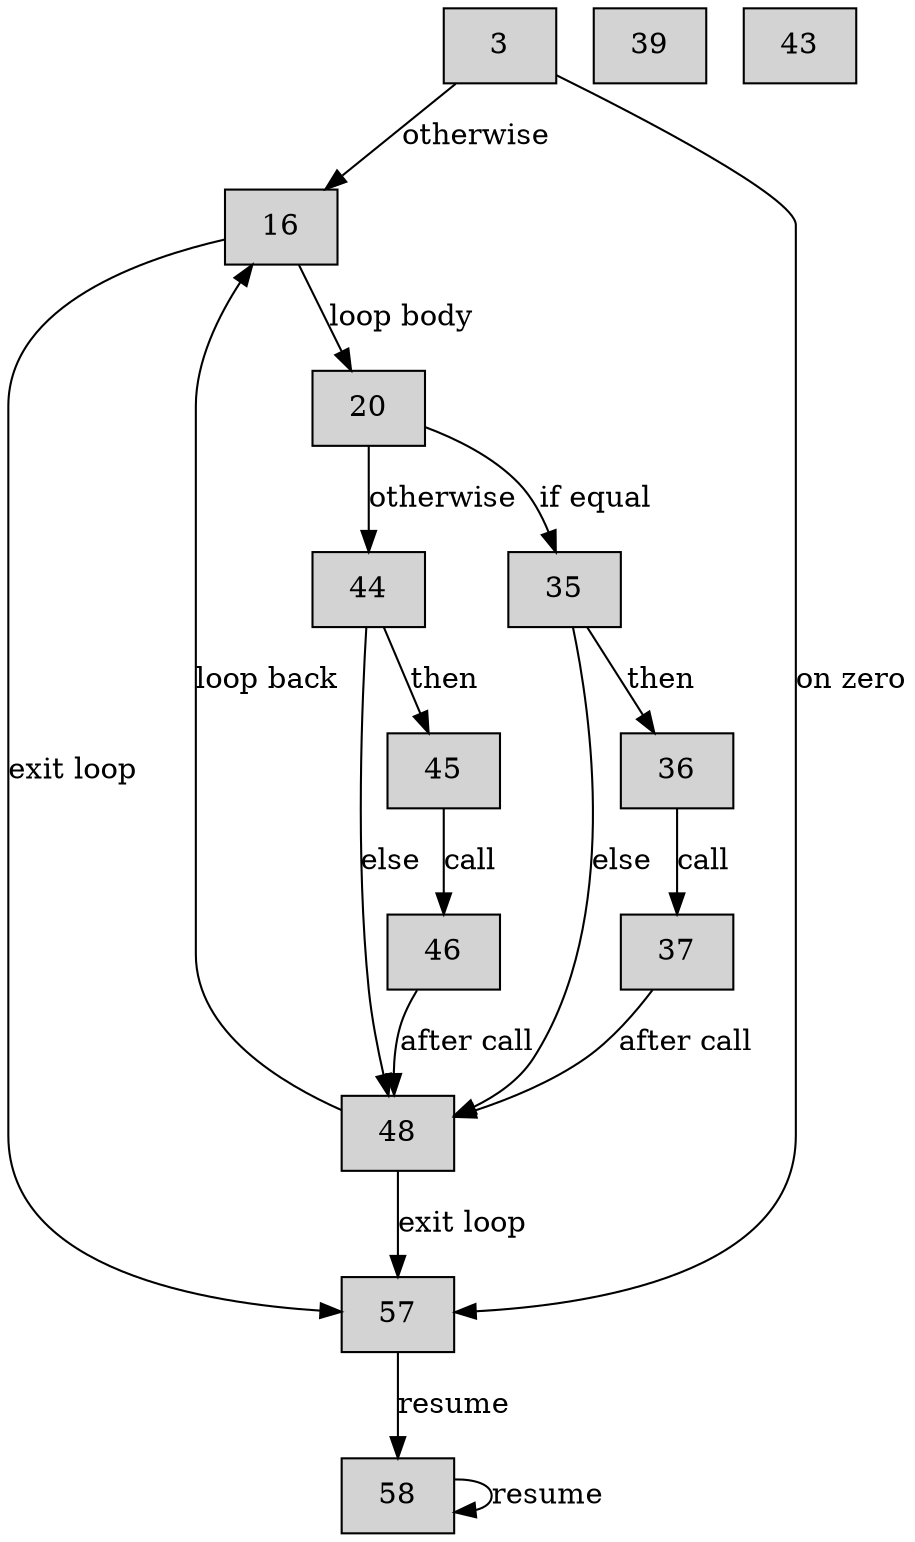 digraph CFG {
    node [shape=box, style=filled];
    
    label3 [label="3"];
    label16 [label="16"];
    label20 [label="20"];
    label35 [label="35"];
    label36 [label="36"];
    label37 [label="37"];
    label39 [label="39"];
    label43 [label="43"];
    label44 [label="44"];
    label45 [label="45"];
    label46 [label="46"];
    label48 [label="48"];
    label57 [label="57"];
    label58 [label="58"];
    
    label3 -> label57 [label="on zero"];
    label3 -> label16 [label="otherwise"];
    
    label16 -> label57 [label="exit loop"];
    label16 -> label20 [label="loop body"];
    
    label20 -> label35 [label="if equal"];
    label20 -> label44 [label="otherwise"];
    
    label35 -> label36 [label="then"];
    label35 -> label48 [label="else"];
    
    label36 -> label37 [label="call"];
    label37 -> label48 [label="after call"];
    
    label44 -> label45 [label="then"];
    label44 -> label48 [label="else"];
    
    label45 -> label46 [label="call"];
    label46 -> label48 [label="after call"];
    
    label48 -> label16 [label="loop back"];
    label48 -> label57 [label="exit loop"];
    
    label57 -> label58 [label="resume"];
    label58 -> label58 [label="resume"];
}